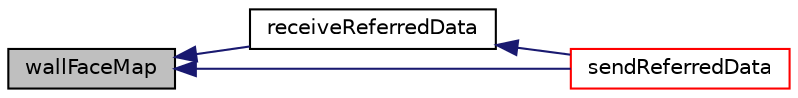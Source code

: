 digraph "wallFaceMap"
{
  bgcolor="transparent";
  edge [fontname="Helvetica",fontsize="10",labelfontname="Helvetica",labelfontsize="10"];
  node [fontname="Helvetica",fontsize="10",shape=record];
  rankdir="LR";
  Node1 [label="wallFaceMap",height=0.2,width=0.4,color="black", fillcolor="grey75", style="filled", fontcolor="black"];
  Node1 -> Node2 [dir="back",color="midnightblue",fontsize="10",style="solid",fontname="Helvetica"];
  Node2 [label="receiveReferredData",height=0.2,width=0.4,color="black",URL="$a01140.html#aff082453299ff77f14f900842bdc6135",tooltip="Receive referred data. "];
  Node2 -> Node3 [dir="back",color="midnightblue",fontsize="10",style="solid",fontname="Helvetica"];
  Node3 [label="sendReferredData",height=0.2,width=0.4,color="red",URL="$a01140.html#aed1094d32fa90d460449d22eae4eceae",tooltip="Prepare and send referred particles and wall data,. "];
  Node1 -> Node3 [dir="back",color="midnightblue",fontsize="10",style="solid",fontname="Helvetica"];
}
